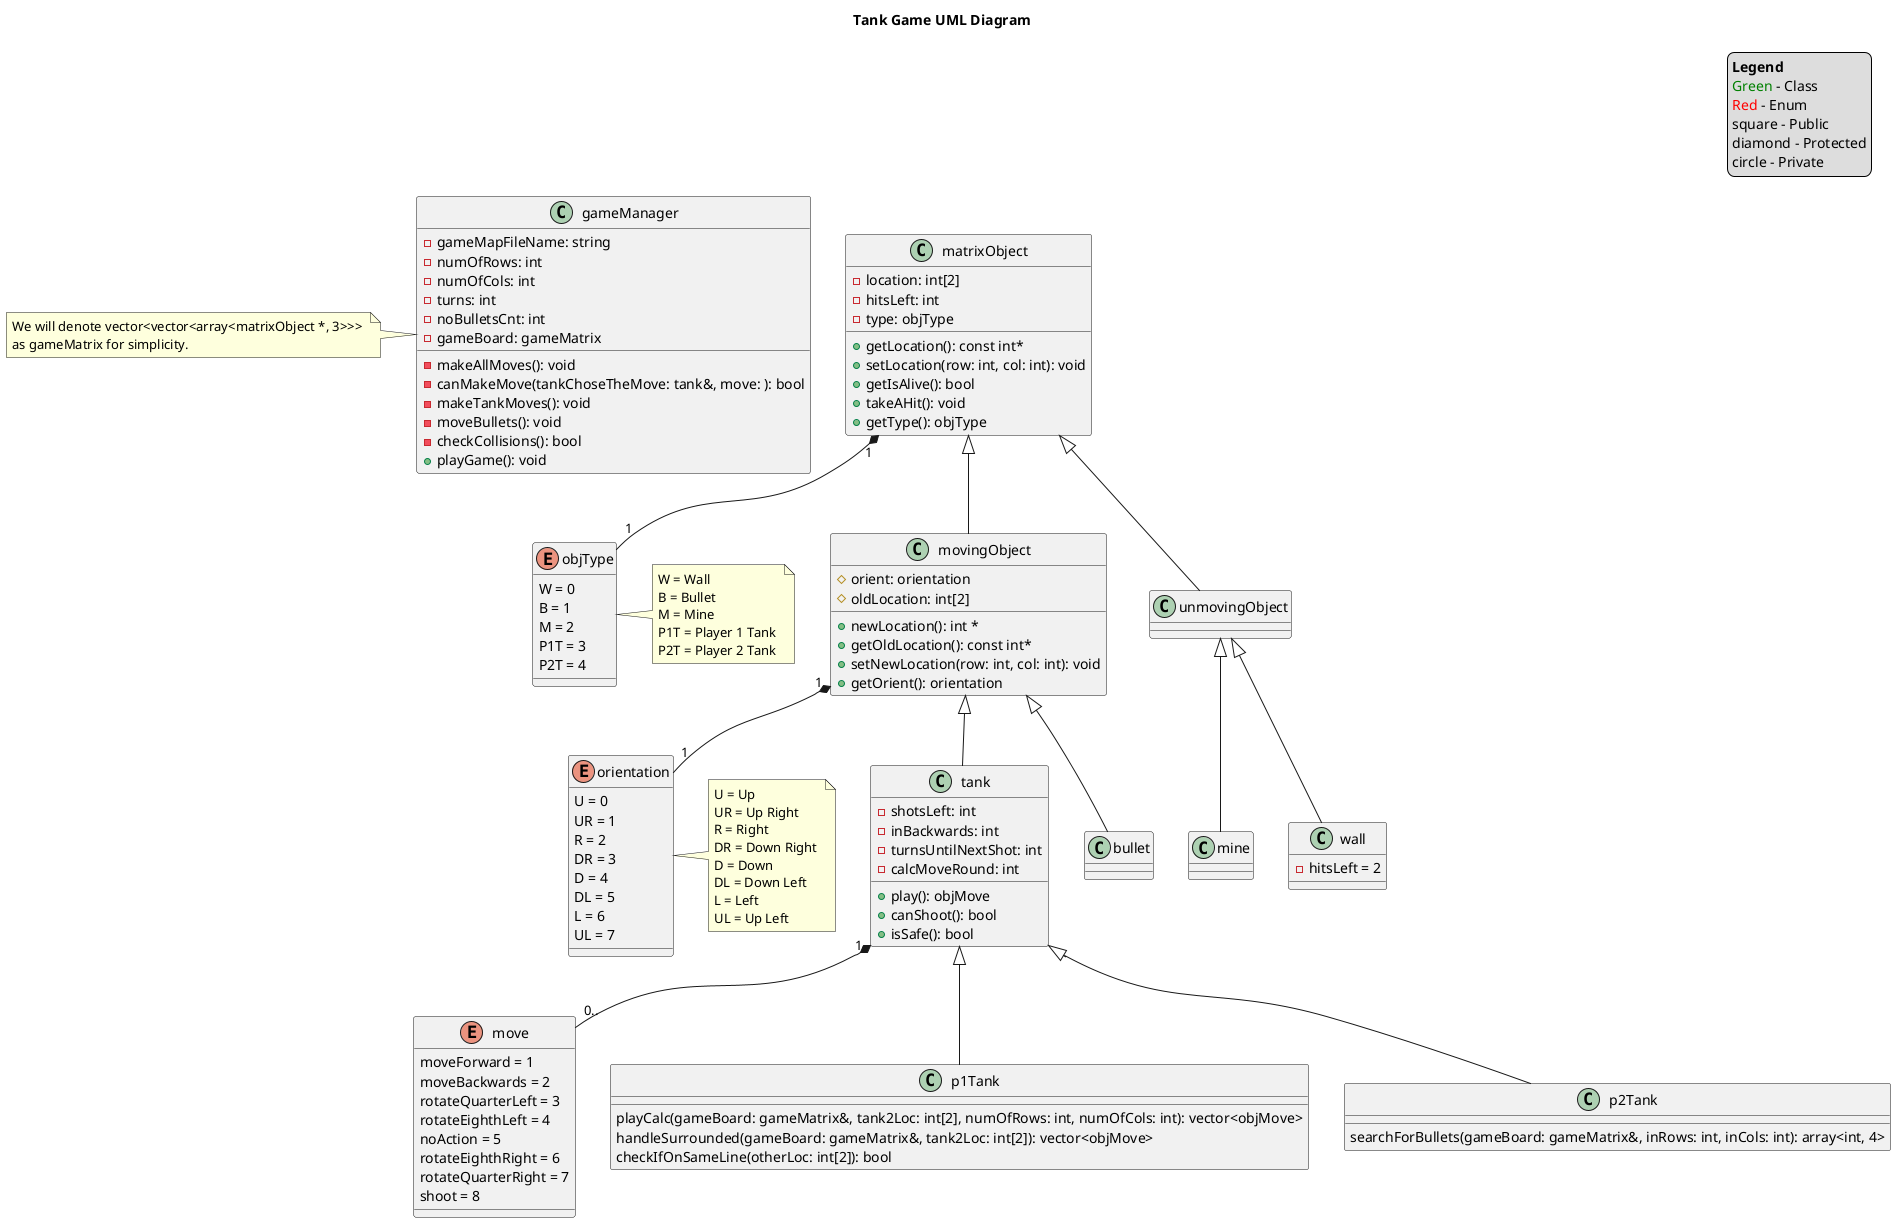 @startuml projectUML

title Tank Game UML Diagram

enum orient as "orientation" {
    U = 0 
    UR = 1
    R = 2
    DR = 3
    D = 4 
    DL = 5
    L = 6
    UL = 7
}

enum objT as "objType" {
    W = 0 
    B = 1 
    M = 2
    P1T = 3
    P2T = 4
}

enum mv as "move" {
    moveForward = 1
    moveBackwards = 2
    rotateQuarterLeft = 3
    rotateEighthLeft = 4
    noAction = 5
    rotateEighthRight = 6
    rotateQuarterRight = 7
    shoot = 8
}

class matObj as "matrixObject" {
    - location: int[2]
    - hitsLeft: int
    - type: objType
    + getLocation(): const int*
    + setLocation(row: int, col: int): void
    + getIsAlive(): bool
    + takeAHit(): void
    + getType(): objType
}

class movObj as "movingObject" {
    # orient: orientation
    # oldLocation: int[2]
    + newLocation(): int *
    + getOldLocation(): const int*
    + setNewLocation(row: int, col: int): void
    + getOrient(): orientation
}

class unmovObj as "unmovingObject" {
}

class t as "tank" {
    - shotsLeft: int
    - inBackwards: int
    - turnsUntilNextShot: int
    - calcMoveRound: int
    + play(): objMove
    + canShoot(): bool
    + isSafe(): bool
}

class b as "bullet" {
}

class m as "mine" {
}

class w as "wall" {
    - hitsLeft = 2
}

class p1T as "p1Tank" {
    playCalc(gameBoard: gameMatrix&, tank2Loc: int[2], numOfRows: int, numOfCols: int): vector<objMove>
    handleSurrounded(gameBoard: gameMatrix&, tank2Loc: int[2]): vector<objMove>
    checkIfOnSameLine(otherLoc: int[2]): bool
}

class p2T as "p2Tank" {
    searchForBullets(gameBoard: gameMatrix&, inRows: int, inCols: int): array<int, 4>
}

class gm as "gameManager" {
    - gameMapFileName: string
    - numOfRows: int
    - numOfCols: int
    - turns: int
    - noBulletsCnt: int
    - gameBoard: gameMatrix

    - makeAllMoves(): void
    - canMakeMove(tankChoseTheMove: tank&, move: ): bool
    - makeTankMoves(): void
    - moveBullets(): void
    - checkCollisions(): bool
    + playGame(): void
}

class p1T

matObj <|-- movObj
matObj <|-- unmovObj
movObj <|-- t
movObj <|-- b
unmovObj <|-- m
unmovObj <|-- w
t <|-- p1T
t <|-- p2T
movObj "1" *-- "1" orient
matObj "1" *-- "1" objT
t "1" *-- "0.." mv

note left of gm: We will denote vector<vector<array<matrixObject *, 3>>> \nas gameMatrix for simplicity.
note right of objT: W = Wall \nB = Bullet \nM = Mine \nP1T = Player 1 Tank \nP2T = Player 2 Tank
note right of orient: U = Up \nUR = Up Right \nR = Right \nDR = Down Right \nD = Down \nDL = Down Left \nL = Left \nUL = Up Left

legend top right
    <b>Legend</b>
    <color:green>Green</color> - Class
    <color:red>Red</color> - Enum
    square - Public
    diamond - Protected
    circle - Private
endlegend

@enduml
